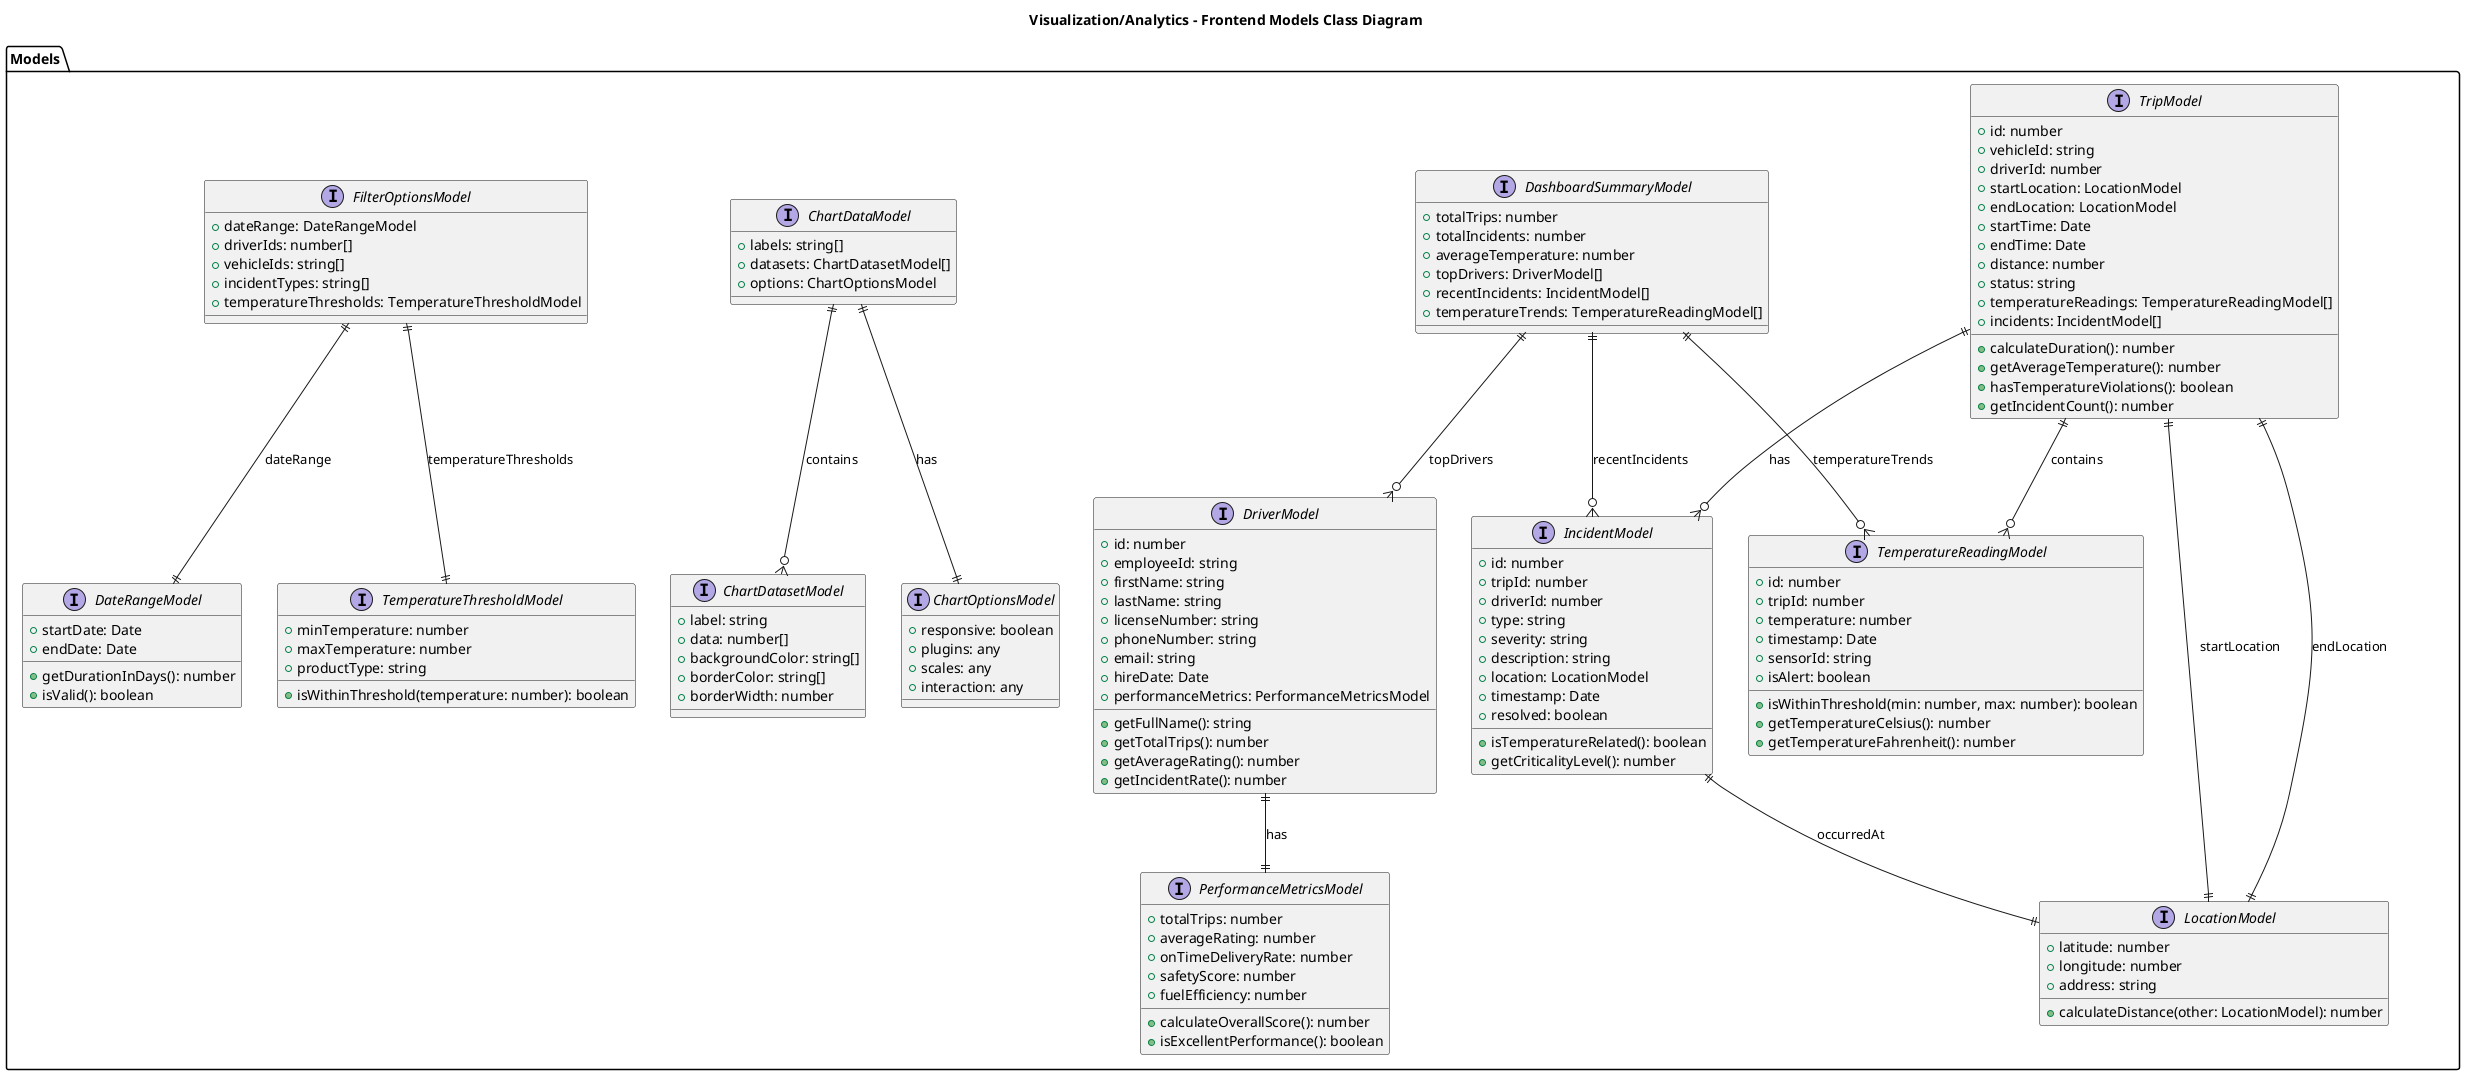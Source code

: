 @startuml Analytics_Frontend_Class_Diagram


title Visualization/Analytics - Frontend Models Class Diagram

package "Models" {
    
    interface TripModel {
        +id: number
        +vehicleId: string
        +driverId: number
        +startLocation: LocationModel
        +endLocation: LocationModel
        +startTime: Date
        +endTime: Date
        +distance: number
        +status: string
        +temperatureReadings: TemperatureReadingModel[]
        +incidents: IncidentModel[]
        +calculateDuration(): number
        +getAverageTemperature(): number
        +hasTemperatureViolations(): boolean
        +getIncidentCount(): number
    }
    
    interface DriverModel {
        +id: number
        +employeeId: string
        +firstName: string
        +lastName: string
        +licenseNumber: string
        +phoneNumber: string
        +email: string
        +hireDate: Date
        +performanceMetrics: PerformanceMetricsModel
        +getFullName(): string
        +getTotalTrips(): number
        +getAverageRating(): number
        +getIncidentRate(): number
    }
    
    interface IncidentModel {
        +id: number
        +tripId: number
        +driverId: number
        +type: string
        +severity: string
        +description: string
        +location: LocationModel
        +timestamp: Date
        +resolved: boolean
        +isTemperatureRelated(): boolean
        +getCriticalityLevel(): number
    }
    
    interface TemperatureReadingModel {
        +id: number
        +tripId: number
        +temperature: number
        +timestamp: Date
        +sensorId: string
        +isAlert: boolean
        +isWithinThreshold(min: number, max: number): boolean
        +getTemperatureCelsius(): number
        +getTemperatureFahrenheit(): number
    }
    
    interface LocationModel {
        +latitude: number
        +longitude: number
        +address: string
        +calculateDistance(other: LocationModel): number
    }
    
    interface PerformanceMetricsModel {
        +totalTrips: number
        +averageRating: number
        +onTimeDeliveryRate: number
        +safetyScore: number
        +fuelEfficiency: number
        +calculateOverallScore(): number
        +isExcellentPerformance(): boolean
    }
    
    interface ChartDataModel {
        +labels: string[]
        +datasets: ChartDatasetModel[]
        +options: ChartOptionsModel
    }
    
    interface ChartDatasetModel {
        +label: string
        +data: number[]
        +backgroundColor: string[]
        +borderColor: string[]
        +borderWidth: number
    }
    
    interface ChartOptionsModel {
        +responsive: boolean
        +plugins: any
        +scales: any
        +interaction: any
    }
    
    interface DashboardSummaryModel {
        +totalTrips: number
        +totalIncidents: number
        +averageTemperature: number
        +topDrivers: DriverModel[]
        +recentIncidents: IncidentModel[]
        +temperatureTrends: TemperatureReadingModel[]
    }
    
    interface DateRangeModel {
        +startDate: Date
        +endDate: Date
        +getDurationInDays(): number
        +isValid(): boolean
    }
    
    interface FilterOptionsModel {
        +dateRange: DateRangeModel
        +driverIds: number[]
        +vehicleIds: string[]
        +incidentTypes: string[]
        +temperatureThresholds: TemperatureThresholdModel
    }
    
    interface TemperatureThresholdModel {
        +minTemperature: number
        +maxTemperature: number
        +productType: string
        +isWithinThreshold(temperature: number): boolean
    }
}

' Relationships
TripModel ||--|| LocationModel : startLocation
TripModel ||--|| LocationModel : endLocation
TripModel ||--o{ TemperatureReadingModel : contains
TripModel ||--o{ IncidentModel : has
DriverModel ||--|| PerformanceMetricsModel : has
IncidentModel ||--|| LocationModel : occurredAt
ChartDataModel ||--o{ ChartDatasetModel : contains
ChartDataModel ||--|| ChartOptionsModel : has
DashboardSummaryModel ||--o{ DriverModel : topDrivers
DashboardSummaryModel ||--o{ IncidentModel : recentIncidents
DashboardSummaryModel ||--o{ TemperatureReadingModel : temperatureTrends
FilterOptionsModel ||--|| DateRangeModel : dateRange
FilterOptionsModel ||--|| TemperatureThresholdModel : temperatureThresholds

@enduml
        +filterForm: FormGroup
        
        +constructor(tripAnalyticsService: TripAnalyticsService, chartService: ChartService, formBuilder: FormBuilder)
        +ngOnInit(): void
        +loadTripAnalytics(tripId: number): void
        +onTripSelectionChange(): void
        +onApplyFilters(): void
        +onExportTripReport(): void
        +onRefreshData(): void
        -validateTripId(tripId: number): boolean
        -formatTripData(data: any): TripModel
    }
    
    class IncidentsOverviewComponent {
        +incidentData: IncidentModel[]
        +monthlyStats: MonthlyIncidentStats[]
        +chartData: IncidentChartData
        +selectedYear: number
        +isLoading: boolean
        
        +constructor(incidentAnalyticsService: IncidentAnalyticsService, chartService: ChartService)
        +ngOnInit(): void
        +loadIncidentOverview(): void
        +onYearChange(year: number): void
        +onIncidentTypeFilter(type: string): void
        +onSeverityFilter(severity: string): void
        +onExportIncidentReport(): void
        -prepareChartData(): void
        -calculateIncidentTrends(): void
    }
    
    class DriversRankingComponent {
        +drivers: DriverModel[]
        +rankingMetric: PerformanceMetric
        +topDriversCount: number
        +isLoading: boolean
        +sortBy: string
        +sortDirection: 'asc' | 'desc'
        
        +constructor(driverAnalyticsService: DriverAnalyticsService)
        +ngOnInit(): void
        +loadDriversRanking(): void
        +onMetricChange(metric: PerformanceMetric): void
        +onTopCountChange(count: number): void
        +onSortChange(column: string): void
        +onViewDriverDetails(driverId: number): void
        +onExportDriverReport(): void
        -sortDrivers(): void
        -calculateDriverScore(driver: DriverModel): number
    }
}

package "Chart Components" {
    class TemperatureChartComponent {
        +chartData: TemperatureChartData
        +chartOptions: ChartOptions
        +isInteractive: boolean
        +showTooltips: boolean
        +temperatureThresholds: TemperatureThresholds
        
        +constructor(chartService: ChartService, colorPaletteService: ColorPaletteService)
        +ngOnInit(): void
        +ngOnChanges(changes: SimpleChanges): void
        +updateChartData(data: TemperatureChartData): void
        +onChartClick(event: ChartEvent): void
        +onChartHover(event: ChartEvent): void
        +exportChart(): void
        -configureChartOptions(): void
        -applyTemperatureThresholds(): void
    }
    
    class IncidentsBarChartComponent {
        +chartData: IncidentChartData
        +chartOptions: ChartOptions
        +groupBy: 'month' | 'type' | 'severity'
        +showLegend: boolean
        
        +constructor(chartService: ChartService, colorPaletteService: ColorPaletteService)
        +ngOnInit(): void
        +ngOnChanges(changes: SimpleChanges): void
        +updateChartData(data: IncidentChartData): void
        +onGroupByChange(groupBy: string): void
        +onChartInteraction(event: ChartEvent): void
        +exportChart(): void
        -configureBarChartOptions(): void
        -groupIncidentData(): void
    }
    
    class TooltipComponent {
        +isVisible: boolean
        +content: TooltipContent
        +position: TooltipPosition
        +theme: 'light' | 'dark'
        
        +show(content: TooltipContent, position: TooltipPosition): void
        +hide(): void
        +updatePosition(position: TooltipPosition): void
        +updateContent(content: TooltipContent): void
        -calculatePosition(): TooltipPosition
        -formatTooltipContent(): string
    }
}

package "Data Visualization Services" {
    class ChartService {
        -dataVisualizationService: DataVisualizationService
        -colorPaletteService: ColorPaletteService
        
        +constructor(dataVisualizationService: DataVisualizationService, colorPaletteService: ColorPaletteService)
        +createLineChart(data: LineChartData, options?: ChartOptions): Chart
        +createBarChart(data: BarChartData, options?: ChartOptions): Chart
        +createPieChart(data: PieChartData, options?: ChartOptions): Chart
        +updateChart(chart: Chart, newData: ChartData): void
        +destroyChart(chart: Chart): void
        +exportChartAsImage(chart: Chart, format: 'png' | 'jpeg' | 'svg'): string
        +getDefaultChartOptions(chartType: ChartType): ChartOptions
        -configureResponsiveOptions(): ResponsiveOptions
        -applyChartAnimations(options: ChartOptions): ChartOptions
    }
    
    class DataVisualizationService {
        +transformTripDataForChart(tripData: TripModel[]): LineChartData
        +transformIncidentDataForChart(incidentData: IncidentModel[]): BarChartData
        +transformDriverDataForChart(driverData: DriverModel[]): mixed
        +aggregateDataByTimeInterval(data: any[], interval: TimeInterval): AggregatedData[]
        +filterDataByDateRange(data: any[], dateRange: DateRange): any[]
        +normalizeDataForVisualization(data: number[]): number[]
        +calculateDataStatistics(data: number[]): DataStatistics
        +detectDataAnomalies(data: number[]): Anomaly[]
        -validateChartData(data: ChartData): boolean
        -interpolateMissingData(data: any[]): any[]
    }
    
    class ColorPaletteService {
        +primaryColors: string[]
        +secondaryColors: string[]
        +gradientColors: GradientColor[]
        
        +getColorForChart(chartType: ChartType): string[]
        +getColorForSeries(seriesIndex: number): string
        +getGradientColor(startColor: string, endColor: string): GradientColor
        +getTemperatureColors(): TemperatureColorScale
        +getIncidentSeverityColors(): SeverityColorMap
        +getStatusColors(): StatusColorMap
        +generateColorPalette(count: number, baseColor?: string): string[]
        -hexToRgb(hex: string): RGB
        -rgbToHex(rgb: RGB): string
        -adjustColorBrightness(color: string, factor: number): string
    }
}

package "Analytics Services" {
    class TripAnalyticsService {
        -httpClient: HttpClient
        -cacheService: CacheService
        
        +constructor(http: HttpClient, cacheService: CacheService)
        +getTripAnalytics(dateRange: DateRange, tripId?: number): Observable<TripAnalyticsResponse>
        +getTemperatureAnalytics(tripId: number): Observable<TemperatureAnalyticsResponse>
        +getTripsByDateRange(dateRange: DateRange, pageable: PaginationParams): Observable<PageResponse<TripModel>>
        +getTripsWithIncidents(dateRange: DateRange): Observable<TripIncidentResponse[]>
        +exportTripAnalytics(dateRange: DateRange, format: ExportFormat): Observable<Blob>
        +getTemperatureAlerts(tripId: number): Observable<TemperatureAlert[]>
        -handleTripAnalyticsError(error: HttpError): Observable<never>
        -cacheTripData(key: string, data: any): void
    }
    
    class IncidentAnalyticsService {
        -httpClient: HttpClient
        -cacheService: CacheService
        
        +constructor(http: HttpClient, cacheService: CacheService)
        +getIncidentAnalytics(dateRange: DateRange): Observable<IncidentAnalyticsResponse>
        +getMonthlyIncidentStats(year: number): Observable<MonthlyIncidentStats[]>
        +getIncidentsByType(dateRange: DateRange): Observable<Map<string, number>>
        +getIncidentTrends(period: AnalyticsPeriod): Observable<IncidentTrendsResponse>
        +getIncidentSeverityDistribution(): Observable<Map<string, number>>
        +exportIncidentReport(dateRange: DateRange, format: ExportFormat): Observable<Blob>
        -handleIncidentAnalyticsError(error: HttpError): Observable<never>
        -cacheIncidentData(key: string, data: any): void
    }
    
    class DriverAnalyticsService {
        -httpClient: HttpClient
        -cacheService: CacheService
        
        +constructor(http: HttpClient, cacheService: CacheService)
        +getDriverPerformance(driverId: number, dateRange: DateRange): Observable<DriverPerformanceResponse>
        +getTopDrivers(limit: number, metric: PerformanceMetric): Observable<DriverRankingResponse[]>
        +getDriverTrends(driverId: number, period: AnalyticsPeriod): Observable<DriverTrendsResponse>
        +getDriverIncidentStats(driverId: number, dateRange: DateRange): Observable<DriverIncidentStatsResponse>
        +getAllDriversPerformance(dateRange: DateRange, pageable: PaginationParams): Observable<PageResponse<DriverPerformanceResponse>>
        +exportDriverReport(driverId: number, dateRange: DateRange, format: ExportFormat): Observable<Blob>
        -handleDriverAnalyticsError(error: HttpError): Observable<never>
        -cacheDriverData(key: string, data: any): void
    }
}

package "Filter and Search Components" {
    class DateRangeFilterComponent {
        +startDate: Date | null
        +endDate: Date | null
        +predefinedRanges: PredefinedDateRange[]
        +maxDate: Date
        +minDate: Date
        +dateRangeChange: EventEmitter<DateRange>
        
        +constructor()
        +ngOnInit(): void
        +onStartDateChange(date: Date): void
        +onEndDateChange(date: Date): void
        +onPredefinedRangeSelect(range: PredefinedDateRange): void
        +onClearDates(): void
        +onApplyDateRange(): void
        -validateDateRange(): boolean
        -emitDateRangeChange(): void
    }
    
    class TripFilterComponent {
        +filterForm: FormGroup
        +tripStatuses: TripStatus[]
        +driverOptions: DriverOption[]
        +routeOptions: RouteOption[]
        +filterChange: EventEmitter<TripFilter>
        
        +constructor(formBuilder: FormBuilder)
        +ngOnInit(): void
        +onFilterChange(): void
        +onResetFilters(): void
        +onApplyFilters(): void
        +loadFilterOptions(): void
        -buildFilterForm(): void
        -validateFilters(): boolean
    }
    
    class SearchComponent {
        +searchForm: FormGroup
        +searchResults: SearchResult[]
        +isSearching: boolean
        +searchPlaceholder: string
        +searchChange: EventEmitter<string>
        
        +constructor(formBuilder: FormBuilder)
        +ngOnInit(): void
        +onSearchInput(): void
        +onSearchSubmit(): void
        +onClearSearch(): void
        +onResultSelect(result: SearchResult): void
        -performSearch(query: string): void
        -debounceSearch(): void
    }
}

package "Utility Services" {
    class ExportService {
        +exportToCsv(data: any[], filename: string, headers?: string[]): void
        +exportToPdf(data: any[], title: string, filename: string): void
        +exportToExcel(data: any[], filename: string, sheetName?: string): void
        +exportChartAsImage(chart: Chart, filename: string, format: 'png' | 'jpeg'): void
        +generateAnalyticsReport(analyticsData: AnalyticsReportData): void
        +downloadBlob(blob: Blob, filename: string): void
        -formatDataForExport(data: any[]): any[]
        -generateExportHeaders(data: any[]): string[]
        -validateExportData(data: any[]): boolean
    }
    
    class CacheService {
        -cache: Map<string, CacheEntry>
        -maxCacheSize: number
        -defaultTtl: number
        
        +set(key: string, data: any, ttl?: number): void
        +get<T>(key: string): T | null
        +has(key: string): boolean
        +delete(key: string): boolean
        +clear(): void
        +getSize(): number
        +getCacheStatistics(): CacheStatistics
        -isExpired(entry: CacheEntry): boolean
        -evictExpiredEntries(): void
        -generateCacheKey(params: any[]): string
    }
}

package "Data Models" {
    interface TripModel {
        +id: number
        +driverId: number
        +driverName: string
        +routeId: number
        +routeName: string
        +vehicleId: number
        +startTime: Date
        +endTime: Date
        +status: TripStatus
        +distance: number
        +duration: number
        +averageSpeed: number
        +maxSpeed: number
        +fuelConsumption: number
        +incidentCount: number
        +temperatureViolations: number
    }
    
    interface IncidentModel {
        +id: number
        +tripId: number
        +type: IncidentType
        +severity: IncidentSeverity
        +description: string
        +location: GeoLocation
        +timestamp: Date
        +resolved: boolean
        +resolutionTime: Date | null
        +resolutionDuration: number | null
    }
    
    interface DriverModel {
        +id: number
        +employeeId: string
        +firstName: string
        +lastName: string
        +fullName: string
        +licenseNumber: string
        +experience: number
        +performanceScore: number
        +totalTrips: number
        +totalIncidents: number
        +averageRating: number
        +isActive: boolean
    }
    
    interface ChartConfigModel {
        +chartType: ChartType
        +title: string
        +xAxisLabel: string
        +yAxisLabel: string
        +colors: string[]
        +responsive: boolean
        +showLegend: boolean
        +showTooltips: boolean
        +animations: boolean
    }
    
    interface TemperatureChartData {
        +labels: string[]
        +datasets: TemperatureDataset[]
        +thresholds: TemperatureThresholds
        +alerts: TemperatureAlert[]
    }
    
    interface IncidentChartData {
        +labels: string[]
        +datasets: IncidentDataset[]
        +totalIncidents: number
        +groupBy: 'month' | 'type' | 'severity'
    }
    
    interface DateRange {
        +startDate: Date
        +endDate: Date
        +preset?: PredefinedDateRange
    }
    
    interface FilterOptions {
        +dateRange: DateRange
        +tripStatus: TripStatus[]
        +incidentTypes: IncidentType[]
        +driverIds: number[]
        +routeIds: number[]
    }
    
    interface AnalyticsReportData {
        +title: string
        +dateRange: DateRange
        +tripAnalytics: TripAnalyticsResponse
        +incidentAnalytics: IncidentAnalyticsResponse
        +driverAnalytics: DriverPerformanceResponse[]
        +charts: ChartData[]
        +summary: AnalyticsSummary
    }
}

package "Pipes and Formatters" {
    class TemperatureFormatPipe {
        +transform(value: number, unit?: 'C' | 'F', decimals?: number): string
        -convertTemperature(value: number, targetUnit: 'C' | 'F'): number
        -formatDecimalPlaces(value: number, decimals: number): string
    }
    
    class DateFormatPipe {
        +transform(value: Date | string, format?: string, timezone?: string): string
        -parseDate(value: Date | string): Date
        -applyTimezone(date: Date, timezone: string): Date
        -formatDate(date: Date, format: string): string
    }
    
    class DistanceFormatPipe {
        +transform(value: number, unit?: 'km' | 'miles', decimals?: number): string
        -convertDistance(value: number, targetUnit: 'km' | 'miles'): number
        -formatWithUnit(value: number, unit: string): string
    }
}

' Relationships
AnalyticsDashboardComponent --> TripAnalyticsService
AnalyticsDashboardComponent --> IncidentAnalyticsService
AnalyticsDashboardComponent --> DriverAnalyticsService
AnalyticsDashboardComponent --> TripAnalyticsComponent
AnalyticsDashboardComponent --> IncidentsOverviewComponent
AnalyticsDashboardComponent --> DriversRankingComponent

TripAnalyticsComponent --> TripAnalyticsService
TripAnalyticsComponent --> TemperatureChartComponent
TripAnalyticsComponent --> ChartService

IncidentsOverviewComponent --> IncidentAnalyticsService
IncidentsOverviewComponent --> IncidentsBarChartComponent
IncidentsOverviewComponent --> ChartService

DriversRankingComponent --> DriverAnalyticsService

TemperatureChartComponent --> ChartService
TemperatureChartComponent --> ColorPaletteService
TemperatureChartComponent --> TooltipComponent

IncidentsBarChartComponent --> ChartService
IncidentsBarChartComponent --> ColorPaletteService
IncidentsBarChartComponent --> TooltipComponent

ChartService --> DataVisualizationService
ChartService --> ColorPaletteService

TripAnalyticsService --> CacheService
IncidentAnalyticsService --> CacheService
DriverAnalyticsService --> CacheService

AnalyticsDashboardComponent --> DateRangeFilterComponent
TripAnalyticsComponent --> TripFilterComponent
AnalyticsDashboardComponent --> SearchComponent

AnalyticsDashboardComponent --> ExportService

TripAnalyticsService --> TripModel
IncidentAnalyticsService --> IncidentModel
DriverAnalyticsService --> DriverModel
ChartService --> ChartConfigModel

TemperatureChartComponent --> TemperatureFormatPipe
TripAnalyticsComponent --> DateFormatPipe
DriversRankingComponent --> DistanceFormatPipe

DataVisualizationService --> TripModel
DataVisualizationService --> IncidentModel
DataVisualizationService --> DriverModel

@enduml